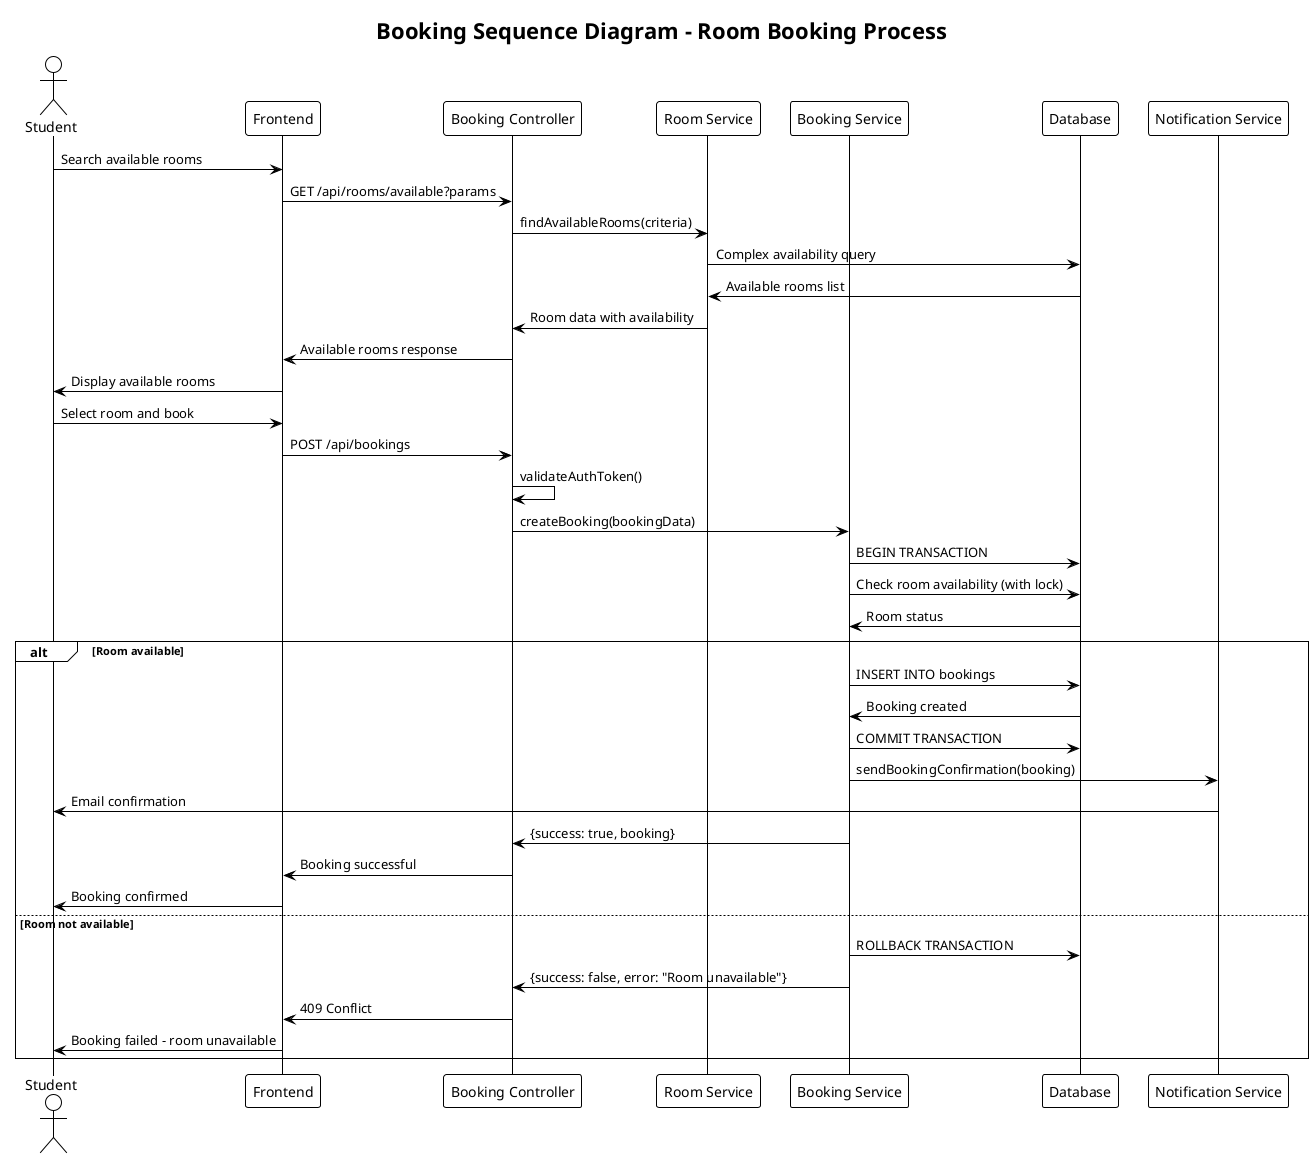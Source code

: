 @startuml Booking_Sequence_Diagram
!theme plain
title Booking Sequence Diagram - Room Booking Process

actor Student
participant Frontend
participant "Booking Controller" as BookingCtrl
participant "Room Service" as RoomSvc
participant "Booking Service" as BookingSvc
participant Database
participant "Notification Service" as NotifSvc

Student -> Frontend: Search available rooms
Frontend -> BookingCtrl: GET /api/rooms/available?params
BookingCtrl -> RoomSvc: findAvailableRooms(criteria)
RoomSvc -> Database: Complex availability query
Database -> RoomSvc: Available rooms list
RoomSvc -> BookingCtrl: Room data with availability
BookingCtrl -> Frontend: Available rooms response
Frontend -> Student: Display available rooms

Student -> Frontend: Select room and book
Frontend -> BookingCtrl: POST /api/bookings
BookingCtrl -> BookingCtrl: validateAuthToken()
BookingCtrl -> BookingSvc: createBooking(bookingData)
BookingSvc -> Database: BEGIN TRANSACTION

BookingSvc -> Database: Check room availability (with lock)
Database -> BookingSvc: Room status

alt Room available
    BookingSvc -> Database: INSERT INTO bookings
    Database -> BookingSvc: Booking created
    BookingSvc -> Database: COMMIT TRANSACTION
    BookingSvc -> NotifSvc: sendBookingConfirmation(booking)
    NotifSvc -> Student: Email confirmation
    BookingSvc -> BookingCtrl: {success: true, booking}
    BookingCtrl -> Frontend: Booking successful
    Frontend -> Student: Booking confirmed
else Room not available
    BookingSvc -> Database: ROLLBACK TRANSACTION
    BookingSvc -> BookingCtrl: {success: false, error: "Room unavailable"}
    BookingCtrl -> Frontend: 409 Conflict
    Frontend -> Student: Booking failed - room unavailable
end

@enduml